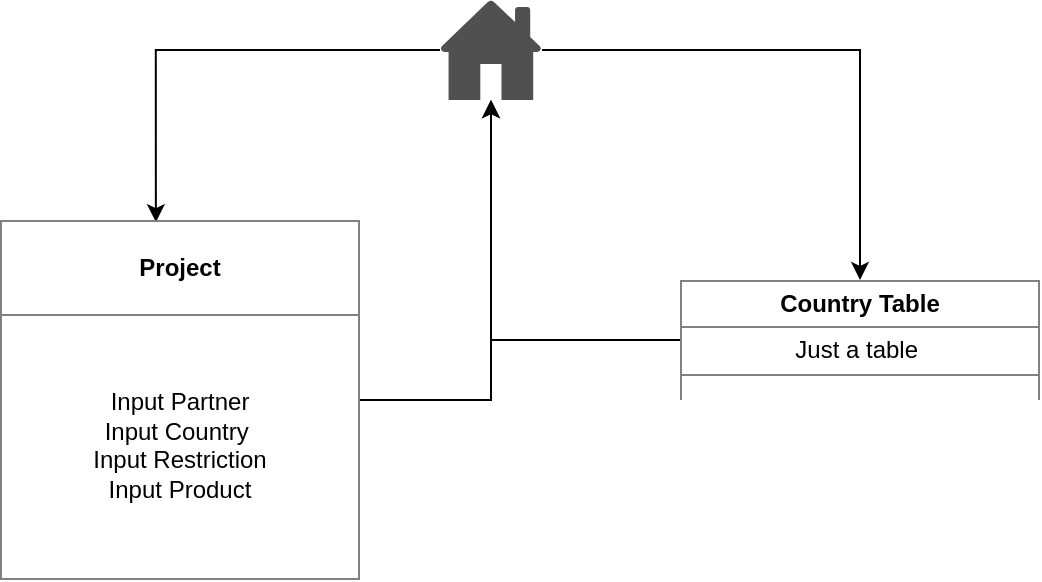 <mxfile version="21.0.8" type="device"><diagram name="Page-1" id="fCqE7QieqCJTbKclKqhK"><mxGraphModel dx="880" dy="427" grid="1" gridSize="10" guides="1" tooltips="1" connect="1" arrows="1" fold="1" page="1" pageScale="1" pageWidth="850" pageHeight="1100" math="0" shadow="0"><root><mxCell id="0"/><mxCell id="1" parent="0"/><mxCell id="FEju1snr-iZBge_bUA5I-3" style="edgeStyle=orthogonalEdgeStyle;rounded=0;orthogonalLoop=1;jettySize=auto;html=1;entryX=0.433;entryY=0.006;entryDx=0;entryDy=0;entryPerimeter=0;" edge="1" parent="1" source="FEju1snr-iZBge_bUA5I-1" target="FEju1snr-iZBge_bUA5I-2"><mxGeometry relative="1" as="geometry"/></mxCell><mxCell id="FEju1snr-iZBge_bUA5I-5" style="edgeStyle=orthogonalEdgeStyle;rounded=0;orthogonalLoop=1;jettySize=auto;html=1;" edge="1" parent="1" source="FEju1snr-iZBge_bUA5I-1" target="FEju1snr-iZBge_bUA5I-6"><mxGeometry relative="1" as="geometry"><mxPoint x="560" y="85" as="targetPoint"/></mxGeometry></mxCell><mxCell id="FEju1snr-iZBge_bUA5I-1" value="" style="sketch=0;pointerEvents=1;shadow=0;dashed=0;html=1;strokeColor=none;fillColor=#505050;labelPosition=center;verticalLabelPosition=bottom;verticalAlign=top;outlineConnect=0;align=center;shape=mxgraph.office.concepts.home;" vertex="1" parent="1"><mxGeometry x="350" y="60" width="51" height="50" as="geometry"/></mxCell><mxCell id="FEju1snr-iZBge_bUA5I-4" style="edgeStyle=orthogonalEdgeStyle;rounded=0;orthogonalLoop=1;jettySize=auto;html=1;" edge="1" parent="1" source="FEju1snr-iZBge_bUA5I-2" target="FEju1snr-iZBge_bUA5I-1"><mxGeometry relative="1" as="geometry"/></mxCell><mxCell id="FEju1snr-iZBge_bUA5I-2" value="&lt;table border=&quot;1&quot; width=&quot;100%&quot; height=&quot;100%&quot; cellpadding=&quot;4&quot; style=&quot;width:100%;height:100%;border-collapse:collapse;&quot;&gt;&lt;tbody&gt;&lt;tr&gt;&lt;th align=&quot;center&quot;&gt;Project&lt;/th&gt;&lt;/tr&gt;&lt;tr&gt;&lt;td align=&quot;center&quot;&gt;Input Partner&lt;br&gt;Input Country&amp;nbsp;&lt;br&gt;Input Restriction&lt;br&gt;Input Product&lt;/td&gt;&lt;/tr&gt;&lt;/tbody&gt;&lt;/table&gt;" style="text;html=1;whiteSpace=wrap;strokeColor=none;fillColor=none;overflow=fill;" vertex="1" parent="1"><mxGeometry x="130" y="170" width="180" height="180" as="geometry"/></mxCell><mxCell id="FEju1snr-iZBge_bUA5I-7" style="edgeStyle=orthogonalEdgeStyle;rounded=0;orthogonalLoop=1;jettySize=auto;html=1;" edge="1" parent="1" source="FEju1snr-iZBge_bUA5I-6" target="FEju1snr-iZBge_bUA5I-1"><mxGeometry relative="1" as="geometry"/></mxCell><mxCell id="FEju1snr-iZBge_bUA5I-6" value="&lt;table border=&quot;1&quot; width=&quot;100%&quot; height=&quot;100%&quot; cellpadding=&quot;4&quot; style=&quot;width:100%;height:100%;border-collapse:collapse;&quot;&gt;&lt;tbody&gt;&lt;tr&gt;&lt;th align=&quot;center&quot;&gt;&lt;b&gt;Country Table&lt;/b&gt;&lt;/th&gt;&lt;/tr&gt;&lt;tr&gt;&lt;td align=&quot;center&quot;&gt;Just a table&amp;nbsp;&lt;br&gt;&lt;/td&gt;&lt;/tr&gt;&lt;tr&gt;&lt;td align=&quot;center&quot;&gt;&lt;br&gt;&lt;/td&gt;&lt;/tr&gt;&lt;/tbody&gt;&lt;/table&gt;" style="text;html=1;whiteSpace=wrap;strokeColor=none;fillColor=none;overflow=fill;" vertex="1" parent="1"><mxGeometry x="470" y="200" width="180" height="60" as="geometry"/></mxCell></root></mxGraphModel></diagram></mxfile>